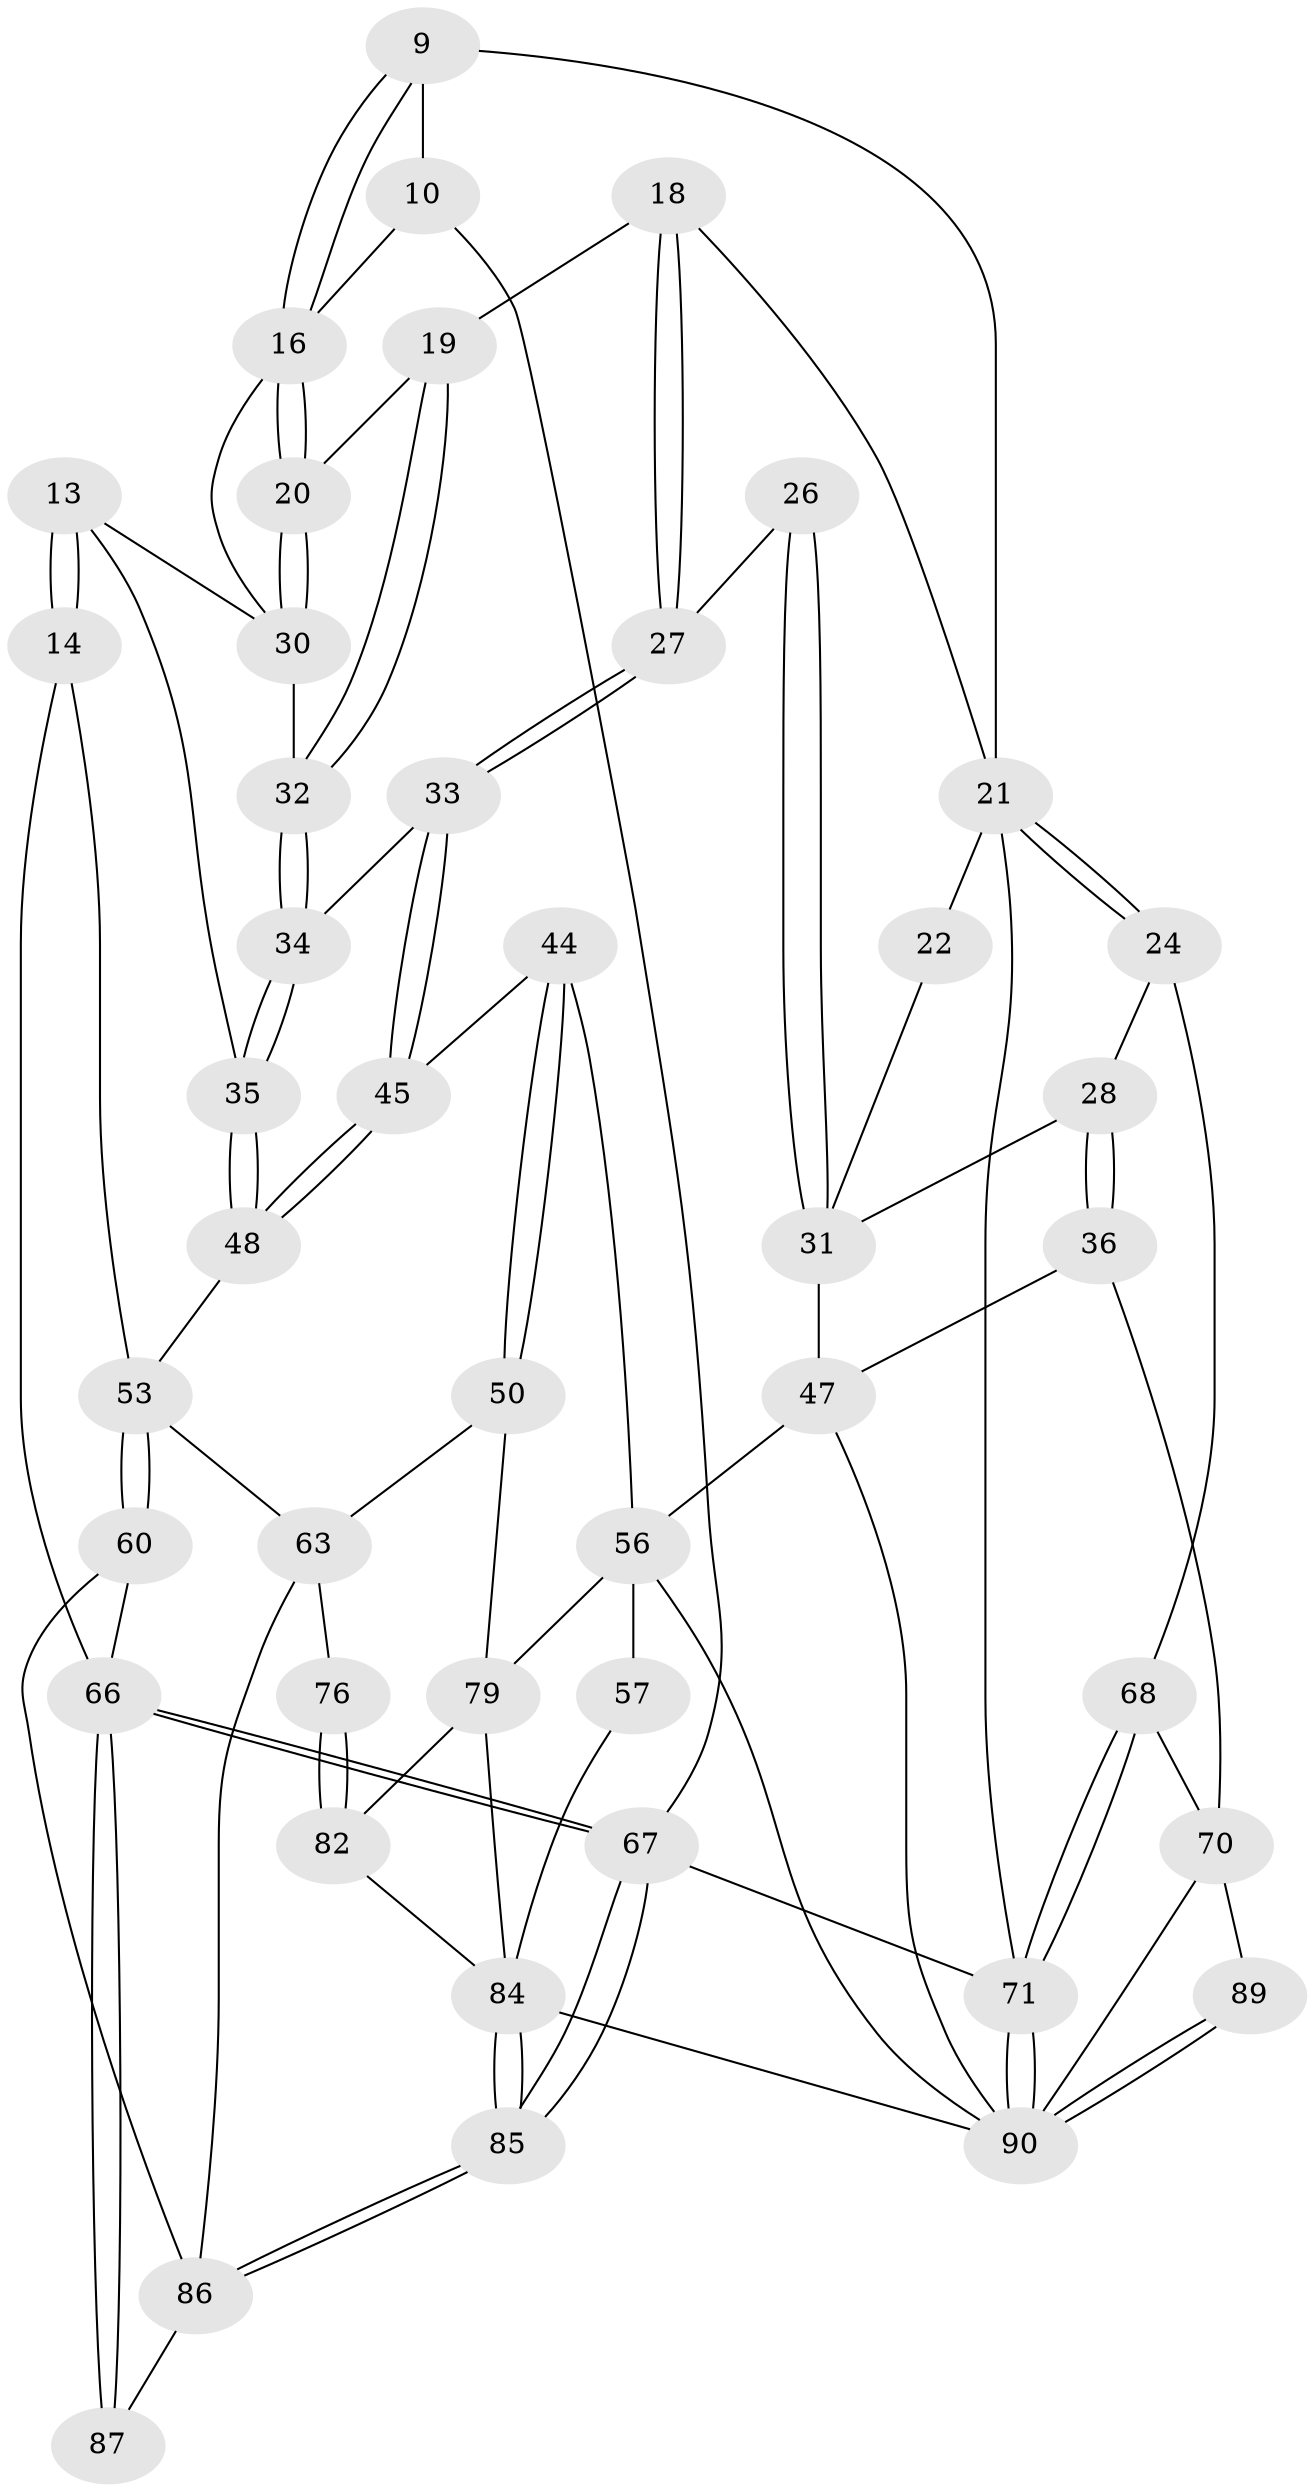 // original degree distribution, {3: 0.03333333333333333, 4: 0.2222222222222222, 6: 0.2222222222222222, 5: 0.5222222222222223}
// Generated by graph-tools (version 1.1) at 2025/01/03/09/25 05:01:04]
// undirected, 45 vertices, 101 edges
graph export_dot {
graph [start="1"]
  node [color=gray90,style=filled];
  9 [pos="+0.4205435415783511+0.06997621008706283",super="+8"];
  10 [pos="+0.2293785272979737+0",super="+5"];
  13 [pos="+0+0.34223412847430945"];
  14 [pos="+0+0.34300744928918925"];
  16 [pos="+0.37075441894911365+0.187701288032226",super="+11"];
  18 [pos="+0.472381816810115+0.228115120661732"];
  19 [pos="+0.46455989246007484+0.22581223378761173"];
  20 [pos="+0.37559497765575506+0.19314062234004875"];
  21 [pos="+0.8192334222207425+0.05631018159495312",super="+2+17"];
  22 [pos="+0.6769500804195219+0.16456497570508985"];
  24 [pos="+0.8905465049324072+0.2796419470142548"];
  26 [pos="+0.5397587431021675+0.33614695336983685"];
  27 [pos="+0.5122425965467807+0.3234592096551959"];
  28 [pos="+0.855330721157611+0.31373833214659064"];
  30 [pos="+0.29437197323734215+0.3158290682335068",super="+12"];
  31 [pos="+0.5978504101301386+0.3856420709848327",super="+29+25"];
  32 [pos="+0.3232939249483055+0.35469517707655496"];
  33 [pos="+0.4222731337432592+0.3991501202146989"];
  34 [pos="+0.33896375334023965+0.38267366027043287"];
  35 [pos="+0.23683672570184086+0.4958786843755175"];
  36 [pos="+0.8396228927729961+0.35142435855478144"];
  44 [pos="+0.4420215108575922+0.5211766259245212"];
  45 [pos="+0.4214944327616876+0.49275917541252695"];
  47 [pos="+0.7653393493703686+0.5424265197770667",super="+37+38"];
  48 [pos="+0.2527936173528717+0.5231428075499701"];
  50 [pos="+0.41394658716175686+0.6094999627018525"];
  53 [pos="+0.06391432017337194+0.5785750098254647",super="+52"];
  56 [pos="+0.6540498532742711+0.6671408597176587",super="+54"];
  57 [pos="+0.5981350532827137+0.6537954075614203"];
  60 [pos="+0.12203895366384014+0.7231888404642784"];
  63 [pos="+0.2522917298227809+0.7127289243086408",super="+51"];
  66 [pos="+0+0.9427692582666615",super="+61+15"];
  67 [pos="+0+1",super="+4"];
  68 [pos="+1+0.7690440796941926",super="+39+23"];
  70 [pos="+0.9938478130966203+0.7338735982041069",super="+69+62"];
  71 [pos="+1+1",super="+3"];
  76 [pos="+0.27308610256693017+0.726283856258251"];
  79 [pos="+0.5019802690461463+0.8287586852993106",super="+74"];
  82 [pos="+0.3743207804986166+0.9951919856269409",super="+81+75"];
  84 [pos="+0.36135476322772614+1",super="+83+78+77"];
  85 [pos="+0.28162372288438214+1"];
  86 [pos="+0.15711761195145021+0.9040811699030779",super="+64+65"];
  87 [pos="+0+0.9059830427110416"];
  89 [pos="+0.9634624674232981+0.8527946717142585",super="+72"];
  90 [pos="+0.9102049025580916+1",super="+88"];
  9 -- 10 [weight=2];
  9 -- 16;
  9 -- 16;
  9 -- 21;
  10 -- 67;
  10 -- 16;
  13 -- 14;
  13 -- 14;
  13 -- 35;
  13 -- 30;
  14 -- 53;
  14 -- 66;
  16 -- 20;
  16 -- 20;
  16 -- 30;
  18 -- 19;
  18 -- 27;
  18 -- 27;
  18 -- 21;
  19 -- 20;
  19 -- 32;
  19 -- 32;
  20 -- 30;
  20 -- 30;
  21 -- 22 [weight=2];
  21 -- 24;
  21 -- 24;
  21 -- 71;
  22 -- 31;
  24 -- 28;
  24 -- 68;
  26 -- 27;
  26 -- 31 [weight=2];
  26 -- 31;
  27 -- 33;
  27 -- 33;
  28 -- 36;
  28 -- 36;
  28 -- 31;
  30 -- 32;
  31 -- 47;
  32 -- 34;
  32 -- 34;
  33 -- 34;
  33 -- 45;
  33 -- 45;
  34 -- 35;
  34 -- 35;
  35 -- 48;
  35 -- 48;
  36 -- 47;
  36 -- 70;
  44 -- 45;
  44 -- 50;
  44 -- 50;
  44 -- 56;
  45 -- 48;
  45 -- 48;
  47 -- 56 [weight=2];
  47 -- 90;
  48 -- 53;
  50 -- 79;
  50 -- 63;
  53 -- 60;
  53 -- 60;
  53 -- 63;
  56 -- 57 [weight=2];
  56 -- 90;
  56 -- 79;
  57 -- 84;
  60 -- 66;
  60 -- 86;
  63 -- 76;
  63 -- 86;
  66 -- 67 [weight=2];
  66 -- 67;
  66 -- 87;
  66 -- 87;
  67 -- 85;
  67 -- 85;
  67 -- 71 [weight=2];
  68 -- 71 [weight=2];
  68 -- 71;
  68 -- 70 [weight=2];
  70 -- 89;
  70 -- 90 [weight=2];
  71 -- 90;
  71 -- 90;
  76 -- 82 [weight=2];
  76 -- 82;
  79 -- 82 [weight=2];
  79 -- 84;
  82 -- 84;
  84 -- 85;
  84 -- 85;
  84 -- 90 [weight=2];
  85 -- 86;
  85 -- 86;
  86 -- 87 [weight=2];
  89 -- 90 [weight=2];
  89 -- 90;
}
